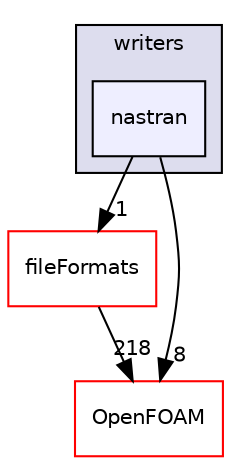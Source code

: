 digraph "src/surfMesh/writers/nastran" {
  bgcolor=transparent;
  compound=true
  node [ fontsize="10", fontname="Helvetica"];
  edge [ labelfontsize="10", labelfontname="Helvetica"];
  subgraph clusterdir_b6066d0362f465208261eaa0f2129bc7 {
    graph [ bgcolor="#ddddee", pencolor="black", label="writers" fontname="Helvetica", fontsize="10", URL="dir_b6066d0362f465208261eaa0f2129bc7.html"]
  dir_763cf060c1bbbf127d3cb4af705b0592 [shape=box, label="nastran", style="filled", fillcolor="#eeeeff", pencolor="black", URL="dir_763cf060c1bbbf127d3cb4af705b0592.html"];
  }
  dir_b05602f37bb521a7142c0a3e200b5f35 [shape=box label="fileFormats" color="red" URL="dir_b05602f37bb521a7142c0a3e200b5f35.html"];
  dir_c5473ff19b20e6ec4dfe5c310b3778a8 [shape=box label="OpenFOAM" color="red" URL="dir_c5473ff19b20e6ec4dfe5c310b3778a8.html"];
  dir_763cf060c1bbbf127d3cb4af705b0592->dir_b05602f37bb521a7142c0a3e200b5f35 [headlabel="1", labeldistance=1.5 headhref="dir_003658_000682.html"];
  dir_763cf060c1bbbf127d3cb4af705b0592->dir_c5473ff19b20e6ec4dfe5c310b3778a8 [headlabel="8", labeldistance=1.5 headhref="dir_003658_002151.html"];
  dir_b05602f37bb521a7142c0a3e200b5f35->dir_c5473ff19b20e6ec4dfe5c310b3778a8 [headlabel="218", labeldistance=1.5 headhref="dir_000682_002151.html"];
}
